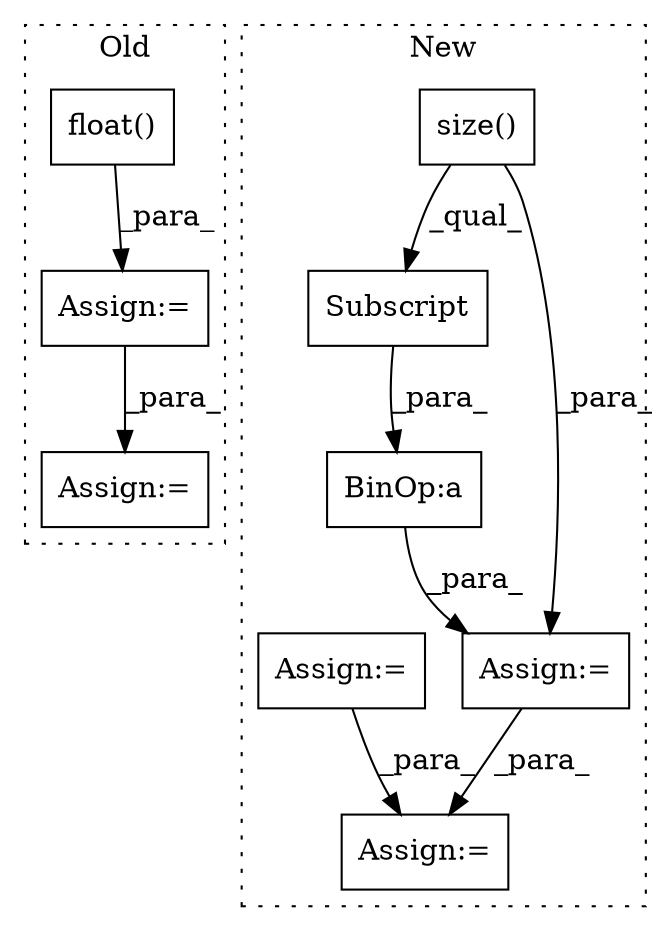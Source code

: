 digraph G {
subgraph cluster0 {
1 [label="float()" a="75" s="2465" l="26" shape="box"];
3 [label="Assign:=" a="68" s="2462" l="3" shape="box"];
5 [label="Assign:=" a="68" s="2777" l="4" shape="box"];
label = "Old";
style="dotted";
}
subgraph cluster1 {
2 [label="size()" a="75" s="3396" l="8" shape="box"];
4 [label="Assign:=" a="68" s="4105" l="3" shape="box"];
6 [label="Subscript" a="63" s="3396,0" l="11,0" shape="box"];
7 [label="Assign:=" a="68" s="3301" l="3" shape="box"];
8 [label="BinOp:a" a="82" s="3369" l="27" shape="box"];
9 [label="Assign:=" a="68" s="3362" l="3" shape="box"];
label = "New";
style="dotted";
}
1 -> 3 [label="_para_"];
2 -> 9 [label="_para_"];
2 -> 6 [label="_qual_"];
3 -> 5 [label="_para_"];
6 -> 8 [label="_para_"];
7 -> 4 [label="_para_"];
8 -> 9 [label="_para_"];
9 -> 4 [label="_para_"];
}